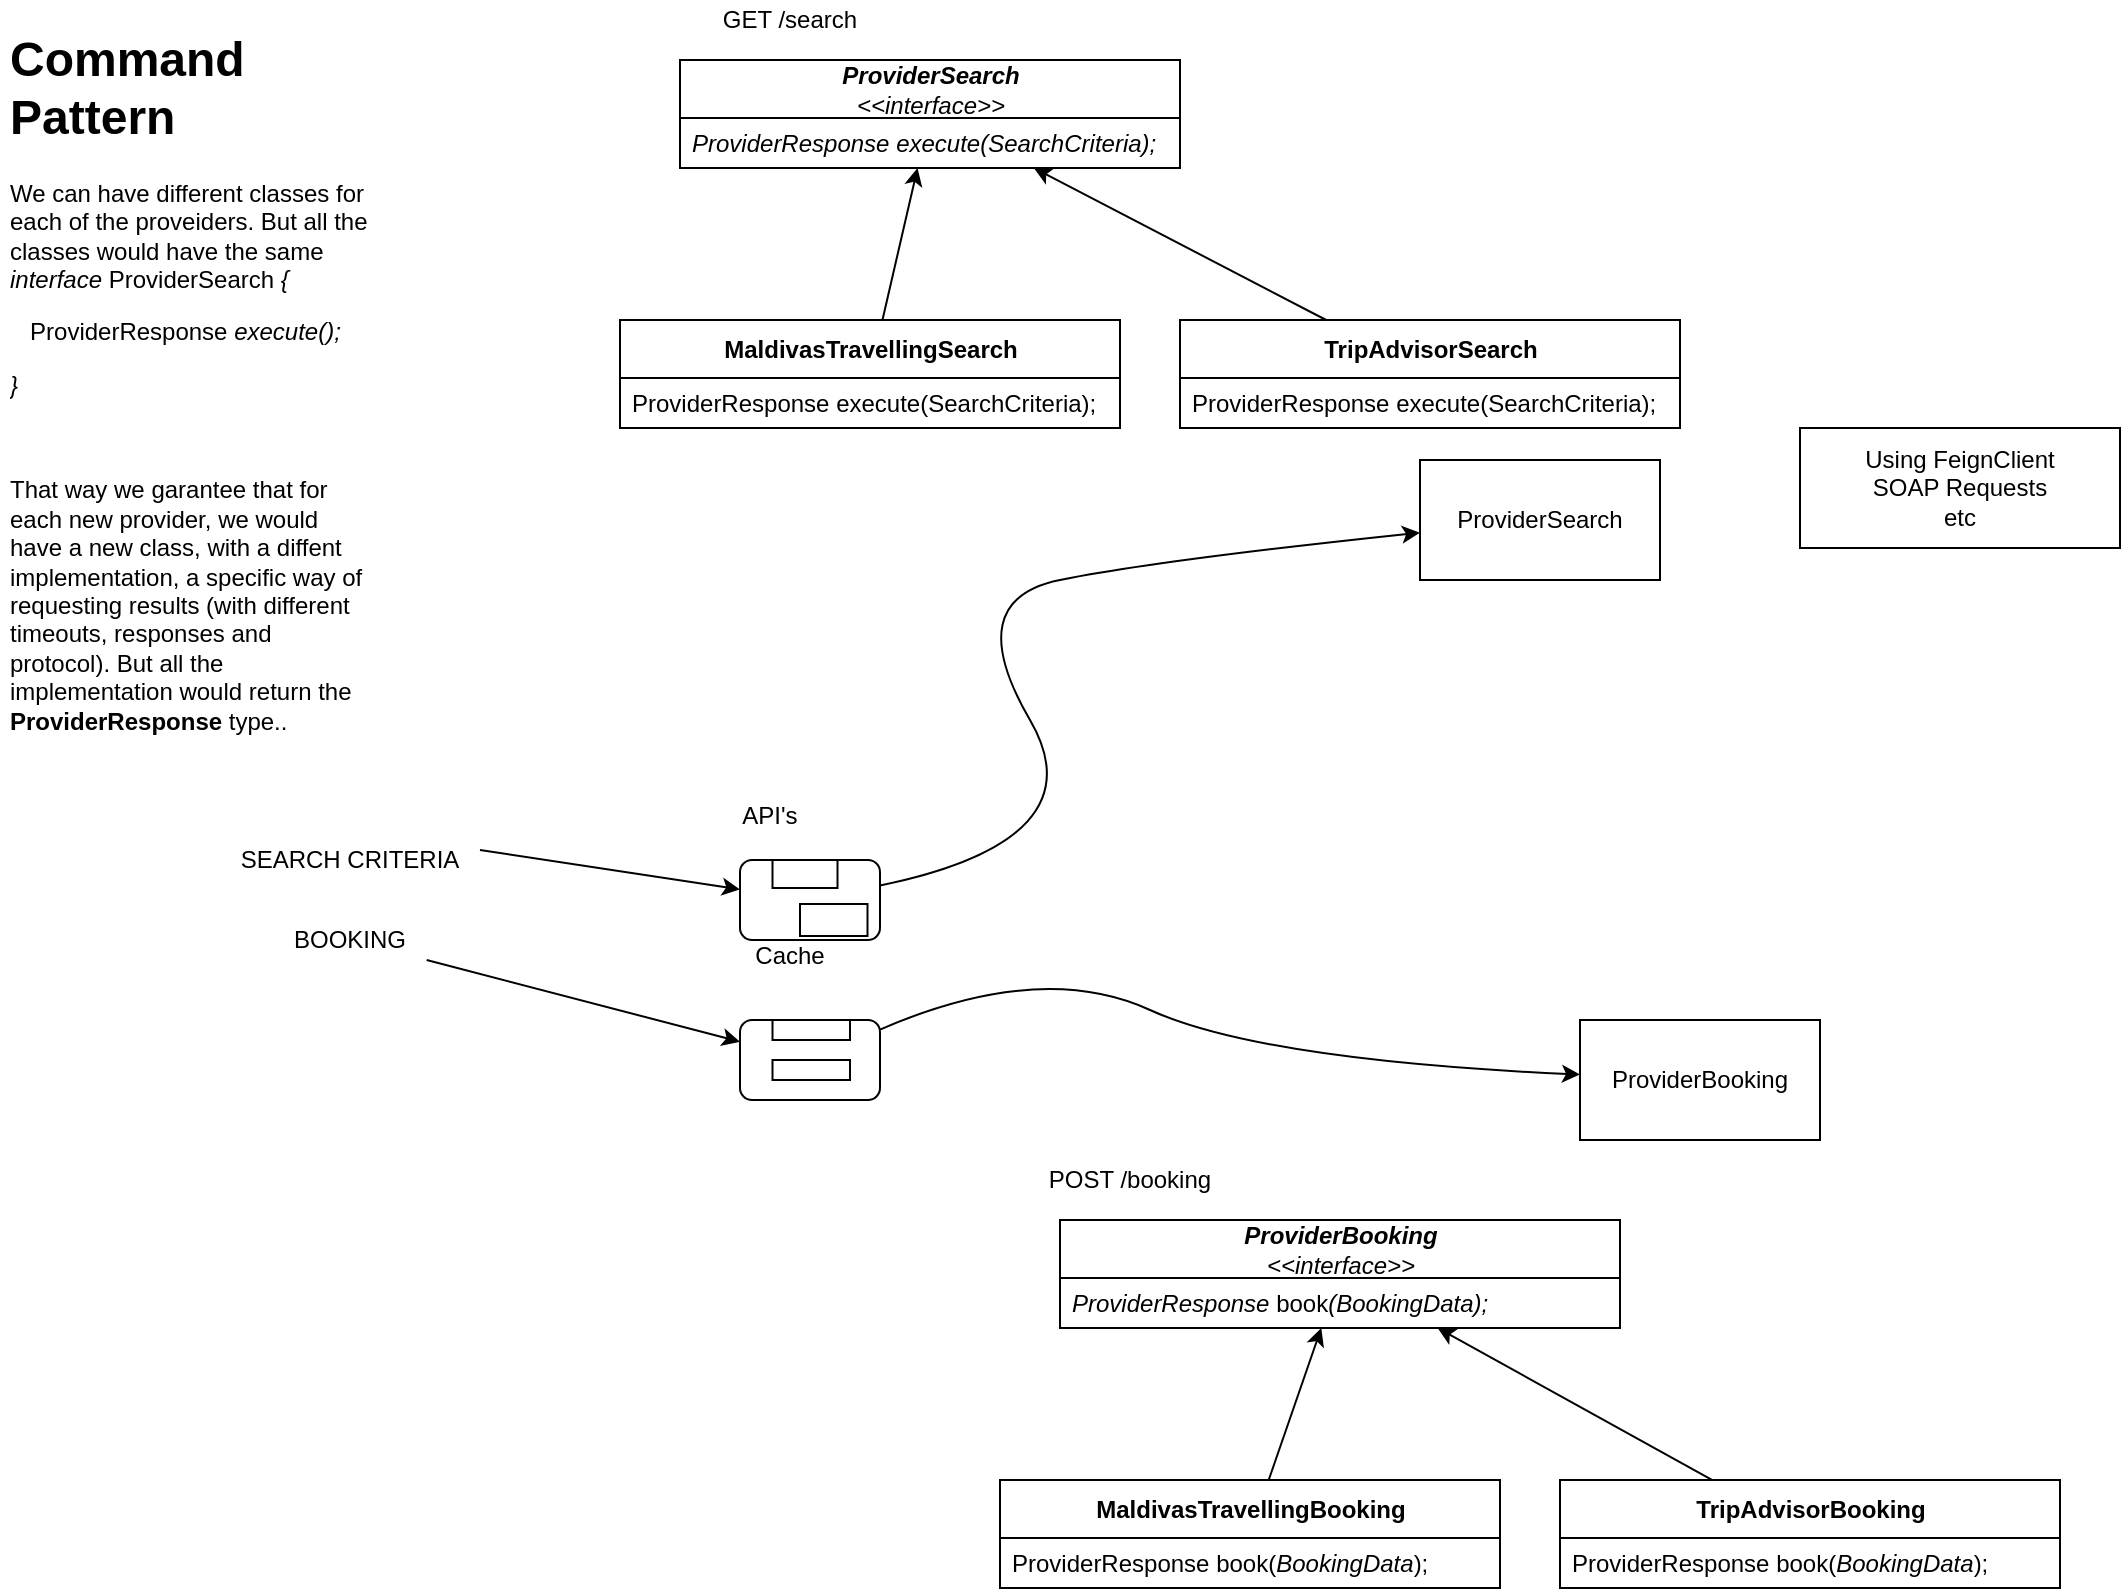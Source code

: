 <mxfile version="14.6.6" type="github">
  <diagram id="Ht1M8jgEwFfnCIfOTk4-" name="Page-1">
    <mxGraphModel dx="2390" dy="1508" grid="1" gridSize="10" guides="1" tooltips="1" connect="1" arrows="1" fold="1" page="1" pageScale="1" pageWidth="1169" pageHeight="827" math="0" shadow="0">
      <root>
        <mxCell id="0" />
        <mxCell id="1" parent="0" />
        <mxCell id="PzY0MD2hSYH9wSc8dCsg-56" value="" style="rounded=1;whiteSpace=wrap;html=1;" vertex="1" parent="1">
          <mxGeometry x="290" y="310" width="70" height="40" as="geometry" />
        </mxCell>
        <mxCell id="PzY0MD2hSYH9wSc8dCsg-2" value="SEARCH CRITERIA" style="text;html=1;strokeColor=none;fillColor=none;align=center;verticalAlign=middle;whiteSpace=wrap;rounded=0;" vertex="1" parent="1">
          <mxGeometry x="30" y="220" width="130" height="20" as="geometry" />
        </mxCell>
        <mxCell id="PzY0MD2hSYH9wSc8dCsg-6" value="" style="endArrow=classic;html=1;exitX=1;exitY=0.25;exitDx=0;exitDy=0;" edge="1" parent="1" source="PzY0MD2hSYH9wSc8dCsg-2" target="PzY0MD2hSYH9wSc8dCsg-7">
          <mxGeometry width="50" height="50" relative="1" as="geometry">
            <mxPoint x="590" y="400" as="sourcePoint" />
            <mxPoint x="240" y="250.263" as="targetPoint" />
          </mxGeometry>
        </mxCell>
        <mxCell id="PzY0MD2hSYH9wSc8dCsg-7" value="" style="rounded=1;whiteSpace=wrap;html=1;" vertex="1" parent="1">
          <mxGeometry x="290" y="230" width="70" height="40" as="geometry" />
        </mxCell>
        <mxCell id="PzY0MD2hSYH9wSc8dCsg-9" value="&lt;h1&gt;Command Pattern&lt;/h1&gt;&lt;p&gt;We can have different classes for each of the proveiders. But all the classes would have the same &lt;i&gt;interface &lt;/i&gt;ProviderSearch &lt;i&gt;{&lt;/i&gt;&lt;/p&gt;&lt;p&gt;&lt;i&gt;&amp;nbsp; &amp;nbsp;&lt;/i&gt;ProviderResponse &lt;i&gt;execute();&lt;/i&gt;&lt;/p&gt;&lt;p&gt;&lt;i&gt;}&lt;/i&gt;&lt;/p&gt;&lt;p&gt;&lt;i&gt;&lt;br&gt;&lt;/i&gt;&lt;/p&gt;&lt;p&gt;That way we garantee that for each new provider, we would have a new class, with a diffent implementation, a specific way of requesting results (with different timeouts, responses and protocol). But all the implementation would return the &lt;b&gt;ProviderResponse &lt;/b&gt;type..&lt;/p&gt;" style="text;html=1;strokeColor=none;fillColor=none;spacing=5;spacingTop=-20;whiteSpace=wrap;overflow=hidden;rounded=0;" vertex="1" parent="1">
          <mxGeometry x="-80" y="-190" width="190" height="366" as="geometry" />
        </mxCell>
        <mxCell id="PzY0MD2hSYH9wSc8dCsg-12" value="&lt;i&gt;ProviderSearch&lt;br&gt;&lt;span style=&quot;font-weight: normal&quot;&gt;&amp;lt;&amp;lt;interface&amp;gt;&amp;gt;&lt;/span&gt;&lt;/i&gt;" style="swimlane;fontStyle=1;align=center;verticalAlign=middle;childLayout=stackLayout;horizontal=1;startSize=29;horizontalStack=0;resizeParent=1;resizeParentMax=0;resizeLast=0;collapsible=0;marginBottom=0;html=1;" vertex="1" parent="1">
          <mxGeometry x="260" y="-170" width="250" height="54" as="geometry" />
        </mxCell>
        <mxCell id="PzY0MD2hSYH9wSc8dCsg-14" value="&lt;span&gt;ProviderResponse&amp;nbsp;&lt;/span&gt;&lt;span&gt;execute(SearchCriteria);&lt;/span&gt;" style="text;html=1;strokeColor=none;fillColor=none;align=left;verticalAlign=middle;spacingLeft=4;spacingRight=4;overflow=hidden;rotatable=0;points=[[0,0.5],[1,0.5]];portConstraint=eastwest;fontStyle=2" vertex="1" parent="PzY0MD2hSYH9wSc8dCsg-12">
          <mxGeometry y="29" width="250" height="25" as="geometry" />
        </mxCell>
        <mxCell id="PzY0MD2hSYH9wSc8dCsg-20" style="rounded=0;orthogonalLoop=1;jettySize=auto;html=1;" edge="1" parent="1" source="PzY0MD2hSYH9wSc8dCsg-18" target="PzY0MD2hSYH9wSc8dCsg-12">
          <mxGeometry relative="1" as="geometry" />
        </mxCell>
        <mxCell id="PzY0MD2hSYH9wSc8dCsg-18" value="MaldivasTravellingSearch" style="swimlane;fontStyle=1;align=center;verticalAlign=middle;childLayout=stackLayout;horizontal=1;startSize=29;horizontalStack=0;resizeParent=1;resizeParentMax=0;resizeLast=0;collapsible=0;marginBottom=0;html=1;" vertex="1" parent="1">
          <mxGeometry x="230" y="-40" width="250" height="54" as="geometry" />
        </mxCell>
        <mxCell id="PzY0MD2hSYH9wSc8dCsg-19" value="&lt;span style=&quot;font-style: normal&quot;&gt;&lt;span&gt;ProviderResponse&amp;nbsp;&lt;/span&gt;&lt;span&gt;execute(&lt;/span&gt;&lt;/span&gt;&lt;span style=&quot;font-style: normal&quot;&gt;SearchCriteria&lt;/span&gt;&lt;span style=&quot;font-style: normal&quot;&gt;&lt;span&gt;);&lt;/span&gt;&lt;/span&gt;" style="text;html=1;strokeColor=none;fillColor=none;align=left;verticalAlign=middle;spacingLeft=4;spacingRight=4;overflow=hidden;rotatable=0;points=[[0,0.5],[1,0.5]];portConstraint=eastwest;fontStyle=2" vertex="1" parent="PzY0MD2hSYH9wSc8dCsg-18">
          <mxGeometry y="29" width="250" height="25" as="geometry" />
        </mxCell>
        <mxCell id="PzY0MD2hSYH9wSc8dCsg-23" style="edgeStyle=none;rounded=0;orthogonalLoop=1;jettySize=auto;html=1;" edge="1" parent="1" source="PzY0MD2hSYH9wSc8dCsg-21" target="PzY0MD2hSYH9wSc8dCsg-12">
          <mxGeometry relative="1" as="geometry" />
        </mxCell>
        <mxCell id="PzY0MD2hSYH9wSc8dCsg-21" value="TripAdvisorSearch" style="swimlane;fontStyle=1;align=center;verticalAlign=middle;childLayout=stackLayout;horizontal=1;startSize=29;horizontalStack=0;resizeParent=1;resizeParentMax=0;resizeLast=0;collapsible=0;marginBottom=0;html=1;" vertex="1" parent="1">
          <mxGeometry x="510" y="-40" width="250" height="54" as="geometry" />
        </mxCell>
        <mxCell id="PzY0MD2hSYH9wSc8dCsg-22" value="&lt;span style=&quot;font-style: normal&quot;&gt;&lt;span&gt;ProviderResponse&amp;nbsp;&lt;/span&gt;&lt;span&gt;execute(&lt;/span&gt;&lt;/span&gt;&lt;span style=&quot;font-style: normal&quot;&gt;SearchCriteria&lt;/span&gt;&lt;span style=&quot;font-style: normal&quot;&gt;&lt;span&gt;);&lt;/span&gt;&lt;/span&gt;" style="text;html=1;strokeColor=none;fillColor=none;align=left;verticalAlign=middle;spacingLeft=4;spacingRight=4;overflow=hidden;rotatable=0;points=[[0,0.5],[1,0.5]];portConstraint=eastwest;fontStyle=2" vertex="1" parent="PzY0MD2hSYH9wSc8dCsg-21">
          <mxGeometry y="29" width="250" height="25" as="geometry" />
        </mxCell>
        <mxCell id="PzY0MD2hSYH9wSc8dCsg-24" value="GET /search" style="text;html=1;strokeColor=none;fillColor=none;align=center;verticalAlign=middle;whiteSpace=wrap;rounded=0;" vertex="1" parent="1">
          <mxGeometry x="260" y="-200" width="110" height="20" as="geometry" />
        </mxCell>
        <mxCell id="PzY0MD2hSYH9wSc8dCsg-25" value="POST /booking" style="text;html=1;strokeColor=none;fillColor=none;align=center;verticalAlign=middle;whiteSpace=wrap;rounded=0;" vertex="1" parent="1">
          <mxGeometry x="420" y="380" width="130" height="20" as="geometry" />
        </mxCell>
        <mxCell id="PzY0MD2hSYH9wSc8dCsg-26" value="&lt;i&gt;ProviderBooking&lt;br&gt;&lt;span style=&quot;font-weight: normal&quot;&gt;&amp;lt;&amp;lt;interface&amp;gt;&amp;gt;&lt;/span&gt;&lt;/i&gt;" style="swimlane;fontStyle=1;align=center;verticalAlign=middle;childLayout=stackLayout;horizontal=1;startSize=29;horizontalStack=0;resizeParent=1;resizeParentMax=0;resizeLast=0;collapsible=0;marginBottom=0;html=1;" vertex="1" parent="1">
          <mxGeometry x="450" y="410" width="280" height="54" as="geometry" />
        </mxCell>
        <mxCell id="PzY0MD2hSYH9wSc8dCsg-27" value="ProviderResponse&amp;nbsp;&lt;span style=&quot;font-style: normal&quot;&gt;book&lt;/span&gt;(BookingData);" style="text;html=1;strokeColor=none;fillColor=none;align=left;verticalAlign=middle;spacingLeft=4;spacingRight=4;overflow=hidden;rotatable=0;points=[[0,0.5],[1,0.5]];portConstraint=eastwest;fontStyle=2" vertex="1" parent="PzY0MD2hSYH9wSc8dCsg-26">
          <mxGeometry y="29" width="280" height="25" as="geometry" />
        </mxCell>
        <mxCell id="PzY0MD2hSYH9wSc8dCsg-32" style="edgeStyle=none;rounded=0;orthogonalLoop=1;jettySize=auto;html=1;" edge="1" parent="1" source="PzY0MD2hSYH9wSc8dCsg-28" target="PzY0MD2hSYH9wSc8dCsg-26">
          <mxGeometry relative="1" as="geometry" />
        </mxCell>
        <mxCell id="PzY0MD2hSYH9wSc8dCsg-28" value="MaldivasTravellingBooking" style="swimlane;fontStyle=1;align=center;verticalAlign=middle;childLayout=stackLayout;horizontal=1;startSize=29;horizontalStack=0;resizeParent=1;resizeParentMax=0;resizeLast=0;collapsible=0;marginBottom=0;html=1;" vertex="1" parent="1">
          <mxGeometry x="420" y="540" width="250" height="54" as="geometry" />
        </mxCell>
        <mxCell id="PzY0MD2hSYH9wSc8dCsg-29" value="&lt;span style=&quot;font-style: normal&quot;&gt;&lt;span&gt;ProviderResponse&amp;nbsp;&lt;/span&gt;&lt;/span&gt;&lt;span style=&quot;font-style: normal&quot;&gt;book&lt;/span&gt;&lt;span style=&quot;font-style: normal&quot;&gt;&lt;span&gt;(&lt;/span&gt;&lt;/span&gt;BookingData&lt;span style=&quot;font-style: normal&quot;&gt;&lt;span&gt;);&lt;/span&gt;&lt;/span&gt;" style="text;html=1;strokeColor=none;fillColor=none;align=left;verticalAlign=middle;spacingLeft=4;spacingRight=4;overflow=hidden;rotatable=0;points=[[0,0.5],[1,0.5]];portConstraint=eastwest;fontStyle=2" vertex="1" parent="PzY0MD2hSYH9wSc8dCsg-28">
          <mxGeometry y="29" width="250" height="25" as="geometry" />
        </mxCell>
        <mxCell id="PzY0MD2hSYH9wSc8dCsg-33" style="edgeStyle=none;rounded=0;orthogonalLoop=1;jettySize=auto;html=1;" edge="1" parent="1" source="PzY0MD2hSYH9wSc8dCsg-30" target="PzY0MD2hSYH9wSc8dCsg-26">
          <mxGeometry relative="1" as="geometry" />
        </mxCell>
        <mxCell id="PzY0MD2hSYH9wSc8dCsg-30" value="TripAdvisorBooking" style="swimlane;fontStyle=1;align=center;verticalAlign=middle;childLayout=stackLayout;horizontal=1;startSize=29;horizontalStack=0;resizeParent=1;resizeParentMax=0;resizeLast=0;collapsible=0;marginBottom=0;html=1;" vertex="1" parent="1">
          <mxGeometry x="700" y="540" width="250" height="54" as="geometry" />
        </mxCell>
        <mxCell id="PzY0MD2hSYH9wSc8dCsg-31" value="&lt;span style=&quot;font-style: normal&quot;&gt;&lt;span&gt;ProviderResponse&amp;nbsp;&lt;/span&gt;&lt;/span&gt;&lt;span style=&quot;font-style: normal&quot;&gt;book&lt;/span&gt;&lt;span style=&quot;font-style: normal&quot;&gt;&lt;span&gt;(&lt;/span&gt;&lt;/span&gt;BookingData&lt;span style=&quot;font-style: normal&quot;&gt;&lt;span&gt;);&lt;/span&gt;&lt;/span&gt;" style="text;html=1;strokeColor=none;fillColor=none;align=left;verticalAlign=middle;spacingLeft=4;spacingRight=4;overflow=hidden;rotatable=0;points=[[0,0.5],[1,0.5]];portConstraint=eastwest;fontStyle=2" vertex="1" parent="PzY0MD2hSYH9wSc8dCsg-30">
          <mxGeometry y="29" width="250" height="25" as="geometry" />
        </mxCell>
        <mxCell id="PzY0MD2hSYH9wSc8dCsg-34" value="" style="rounded=0;whiteSpace=wrap;html=1;" vertex="1" parent="1">
          <mxGeometry x="630" y="30" width="120" height="60" as="geometry" />
        </mxCell>
        <mxCell id="PzY0MD2hSYH9wSc8dCsg-36" value="" style="curved=1;endArrow=classic;html=1;" edge="1" parent="1" source="PzY0MD2hSYH9wSc8dCsg-7" target="PzY0MD2hSYH9wSc8dCsg-34">
          <mxGeometry width="50" height="50" relative="1" as="geometry">
            <mxPoint x="420" y="250" as="sourcePoint" />
            <mxPoint x="540" y="330" as="targetPoint" />
            <Array as="points">
              <mxPoint x="470" y="220" />
              <mxPoint x="400" y="100" />
              <mxPoint x="500" y="80" />
            </Array>
          </mxGeometry>
        </mxCell>
        <mxCell id="PzY0MD2hSYH9wSc8dCsg-37" value="ProviderSearch" style="text;html=1;strokeColor=none;fillColor=none;align=center;verticalAlign=middle;whiteSpace=wrap;rounded=0;" vertex="1" parent="1">
          <mxGeometry x="650" y="50" width="80" height="20" as="geometry" />
        </mxCell>
        <mxCell id="PzY0MD2hSYH9wSc8dCsg-39" value="" style="rounded=0;whiteSpace=wrap;html=1;" vertex="1" parent="1">
          <mxGeometry x="710" y="310" width="120" height="60" as="geometry" />
        </mxCell>
        <mxCell id="PzY0MD2hSYH9wSc8dCsg-40" value="" style="curved=1;endArrow=classic;html=1;" edge="1" parent="1" source="PzY0MD2hSYH9wSc8dCsg-56" target="PzY0MD2hSYH9wSc8dCsg-39">
          <mxGeometry width="50" height="50" relative="1" as="geometry">
            <mxPoint x="490" y="380" as="sourcePoint" />
            <mxPoint x="710" y="340" as="targetPoint" />
            <Array as="points">
              <mxPoint x="440" y="280" />
              <mxPoint x="550" y="330" />
            </Array>
          </mxGeometry>
        </mxCell>
        <mxCell id="PzY0MD2hSYH9wSc8dCsg-41" value="ProviderBooking" style="text;html=1;strokeColor=none;fillColor=none;align=center;verticalAlign=middle;whiteSpace=wrap;rounded=0;" vertex="1" parent="1">
          <mxGeometry x="730" y="330" width="80" height="20" as="geometry" />
        </mxCell>
        <mxCell id="PzY0MD2hSYH9wSc8dCsg-42" value="Using FeignClient&lt;br&gt;SOAP Requests&lt;br&gt;etc" style="rounded=0;whiteSpace=wrap;html=1;" vertex="1" parent="1">
          <mxGeometry x="820" y="14" width="160" height="60" as="geometry" />
        </mxCell>
        <mxCell id="PzY0MD2hSYH9wSc8dCsg-46" style="edgeStyle=none;rounded=0;orthogonalLoop=1;jettySize=auto;html=1;" edge="1" parent="1" source="PzY0MD2hSYH9wSc8dCsg-45" target="PzY0MD2hSYH9wSc8dCsg-56">
          <mxGeometry relative="1" as="geometry">
            <mxPoint x="220" y="300" as="targetPoint" />
          </mxGeometry>
        </mxCell>
        <mxCell id="PzY0MD2hSYH9wSc8dCsg-45" value="BOOKING" style="text;html=1;strokeColor=none;fillColor=none;align=center;verticalAlign=middle;whiteSpace=wrap;rounded=0;" vertex="1" parent="1">
          <mxGeometry x="30" y="260" width="130" height="20" as="geometry" />
        </mxCell>
        <mxCell id="PzY0MD2hSYH9wSc8dCsg-47" value="" style="rounded=0;whiteSpace=wrap;html=1;" vertex="1" parent="1">
          <mxGeometry x="306.25" y="230" width="32.5" height="14" as="geometry" />
        </mxCell>
        <mxCell id="PzY0MD2hSYH9wSc8dCsg-48" value="" style="rounded=0;whiteSpace=wrap;html=1;" vertex="1" parent="1">
          <mxGeometry x="306.25" y="310" width="38.75" height="10" as="geometry" />
        </mxCell>
        <mxCell id="PzY0MD2hSYH9wSc8dCsg-49" value="" style="rounded=0;whiteSpace=wrap;html=1;" vertex="1" parent="1">
          <mxGeometry x="320" y="252" width="33.75" height="16" as="geometry" />
        </mxCell>
        <mxCell id="PzY0MD2hSYH9wSc8dCsg-52" value="Cache" style="text;html=1;strokeColor=none;fillColor=none;align=center;verticalAlign=middle;whiteSpace=wrap;rounded=0;" vertex="1" parent="1">
          <mxGeometry x="295" y="268" width="40" height="20" as="geometry" />
        </mxCell>
        <mxCell id="PzY0MD2hSYH9wSc8dCsg-54" value="API&#39;s" style="text;html=1;strokeColor=none;fillColor=none;align=center;verticalAlign=middle;whiteSpace=wrap;rounded=0;" vertex="1" parent="1">
          <mxGeometry x="280" y="196" width="50" height="24" as="geometry" />
        </mxCell>
        <mxCell id="PzY0MD2hSYH9wSc8dCsg-59" value="" style="rounded=0;whiteSpace=wrap;html=1;" vertex="1" parent="1">
          <mxGeometry x="306.25" y="330" width="38.75" height="10" as="geometry" />
        </mxCell>
      </root>
    </mxGraphModel>
  </diagram>
</mxfile>
